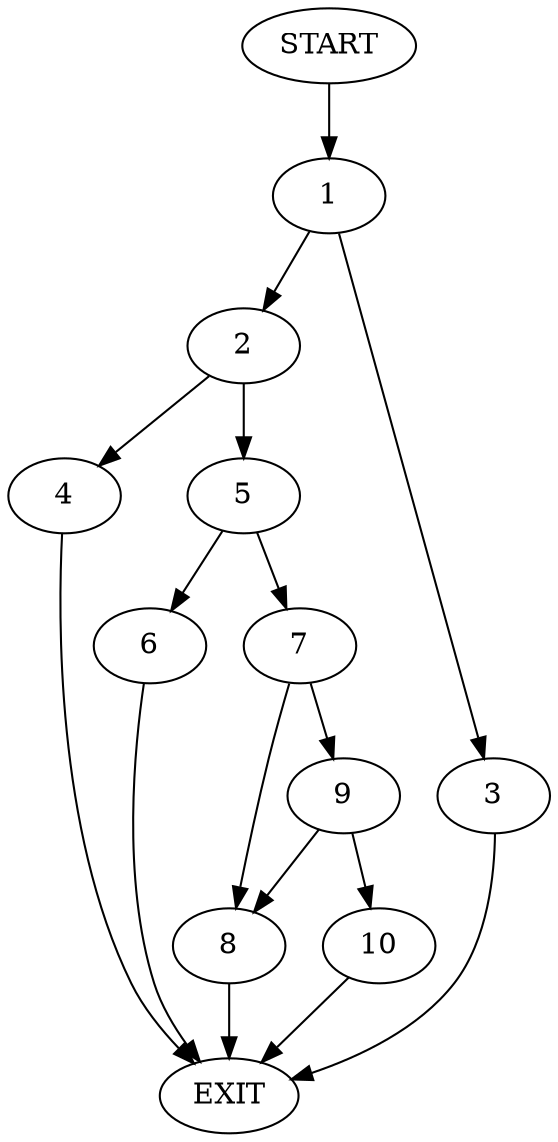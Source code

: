 digraph {
0 [label="START"]
11 [label="EXIT"]
0 -> 1
1 -> 2
1 -> 3
2 -> 4
2 -> 5
3 -> 11
4 -> 11
5 -> 6
5 -> 7
6 -> 11
7 -> 8
7 -> 9
9 -> 10
9 -> 8
8 -> 11
10 -> 11
}
